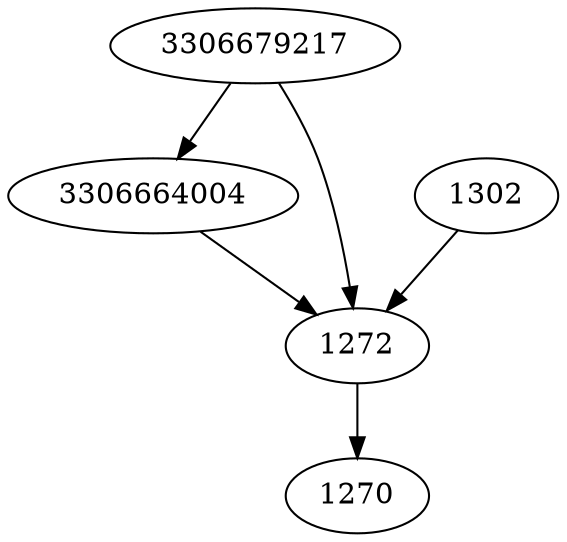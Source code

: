 strict digraph  {
3306664004;
3306679217;
1270;
1302;
1272;
3306664004 -> 1272;
3306679217 -> 3306664004;
3306679217 -> 1272;
1302 -> 1272;
1272 -> 1270;
}

